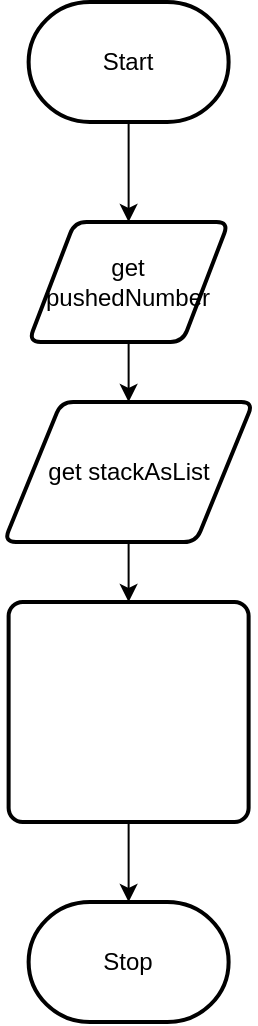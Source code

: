 <mxfile>
    <diagram id="60aokG5EReq5oWRQQNt1" name="Page-1">
        <mxGraphModel dx="1082" dy="1849" grid="1" gridSize="10" guides="1" tooltips="1" connect="1" arrows="1" fold="1" page="1" pageScale="1" pageWidth="850" pageHeight="1100" math="0" shadow="0">
            <root>
                <mxCell id="0"/>
                <mxCell id="1" parent="0"/>
                <mxCell id="2" value="" style="edgeStyle=none;html=1;" edge="1" parent="1" source="3">
                    <mxGeometry relative="1" as="geometry">
                        <mxPoint x="385.31" y="80" as="targetPoint"/>
                    </mxGeometry>
                </mxCell>
                <mxCell id="3" value="Start" style="strokeWidth=2;html=1;shape=mxgraph.flowchart.terminator;whiteSpace=wrap;" vertex="1" parent="1">
                    <mxGeometry x="335.31" y="-30" width="100" height="60" as="geometry"/>
                </mxCell>
                <mxCell id="4" value="" style="edgeStyle=none;html=1;" edge="1" parent="1" source="5">
                    <mxGeometry relative="1" as="geometry">
                        <mxPoint x="385.31" y="170" as="targetPoint"/>
                    </mxGeometry>
                </mxCell>
                <mxCell id="5" value="get pushedNumber" style="shape=parallelogram;html=1;strokeWidth=2;perimeter=parallelogramPerimeter;whiteSpace=wrap;rounded=1;arcSize=12;size=0.23;" vertex="1" parent="1">
                    <mxGeometry x="335.31" y="80" width="100" height="60" as="geometry"/>
                </mxCell>
                <mxCell id="21" value="Stop" style="strokeWidth=2;html=1;shape=mxgraph.flowchart.terminator;whiteSpace=wrap;" vertex="1" parent="1">
                    <mxGeometry x="335.31" y="420" width="100" height="60" as="geometry"/>
                </mxCell>
                <mxCell id="24" value="" style="edgeStyle=none;html=1;fontFamily=Helvetica;fontSize=12;fontColor=#FFFFFF;" edge="1" parent="1" source="22" target="23">
                    <mxGeometry relative="1" as="geometry"/>
                </mxCell>
                <mxCell id="22" value="get stackAsList" style="shape=parallelogram;html=1;strokeWidth=2;perimeter=parallelogramPerimeter;whiteSpace=wrap;rounded=1;arcSize=12;size=0.23;" vertex="1" parent="1">
                    <mxGeometry x="322.96" y="170" width="124.69" height="70" as="geometry"/>
                </mxCell>
                <mxCell id="25" value="" style="edgeStyle=none;html=1;fontFamily=Helvetica;fontSize=12;fontColor=#FFFFFF;" edge="1" parent="1" source="23" target="21">
                    <mxGeometry relative="1" as="geometry"/>
                </mxCell>
                <mxCell id="23" value="&lt;span id=&quot;docs-internal-guid-41b98cf5-7fff-8296-12a3-1a83e9f73964&quot;&gt;&lt;font color=&quot;#ffffff&quot;&gt;&lt;span style=&quot;vertical-align: baseline&quot;&gt;this&lt;/span&gt;&lt;span style=&quot;vertical-align: baseline&quot;&gt;.stackAsList.&lt;br&gt;push(pushedNumber)&lt;/span&gt;&lt;/font&gt;&lt;/span&gt;" style="rounded=1;whiteSpace=wrap;html=1;absoluteArcSize=1;arcSize=14;strokeWidth=2;" vertex="1" parent="1">
                    <mxGeometry x="325.31" y="270" width="120" height="110" as="geometry"/>
                </mxCell>
            </root>
        </mxGraphModel>
    </diagram>
</mxfile>